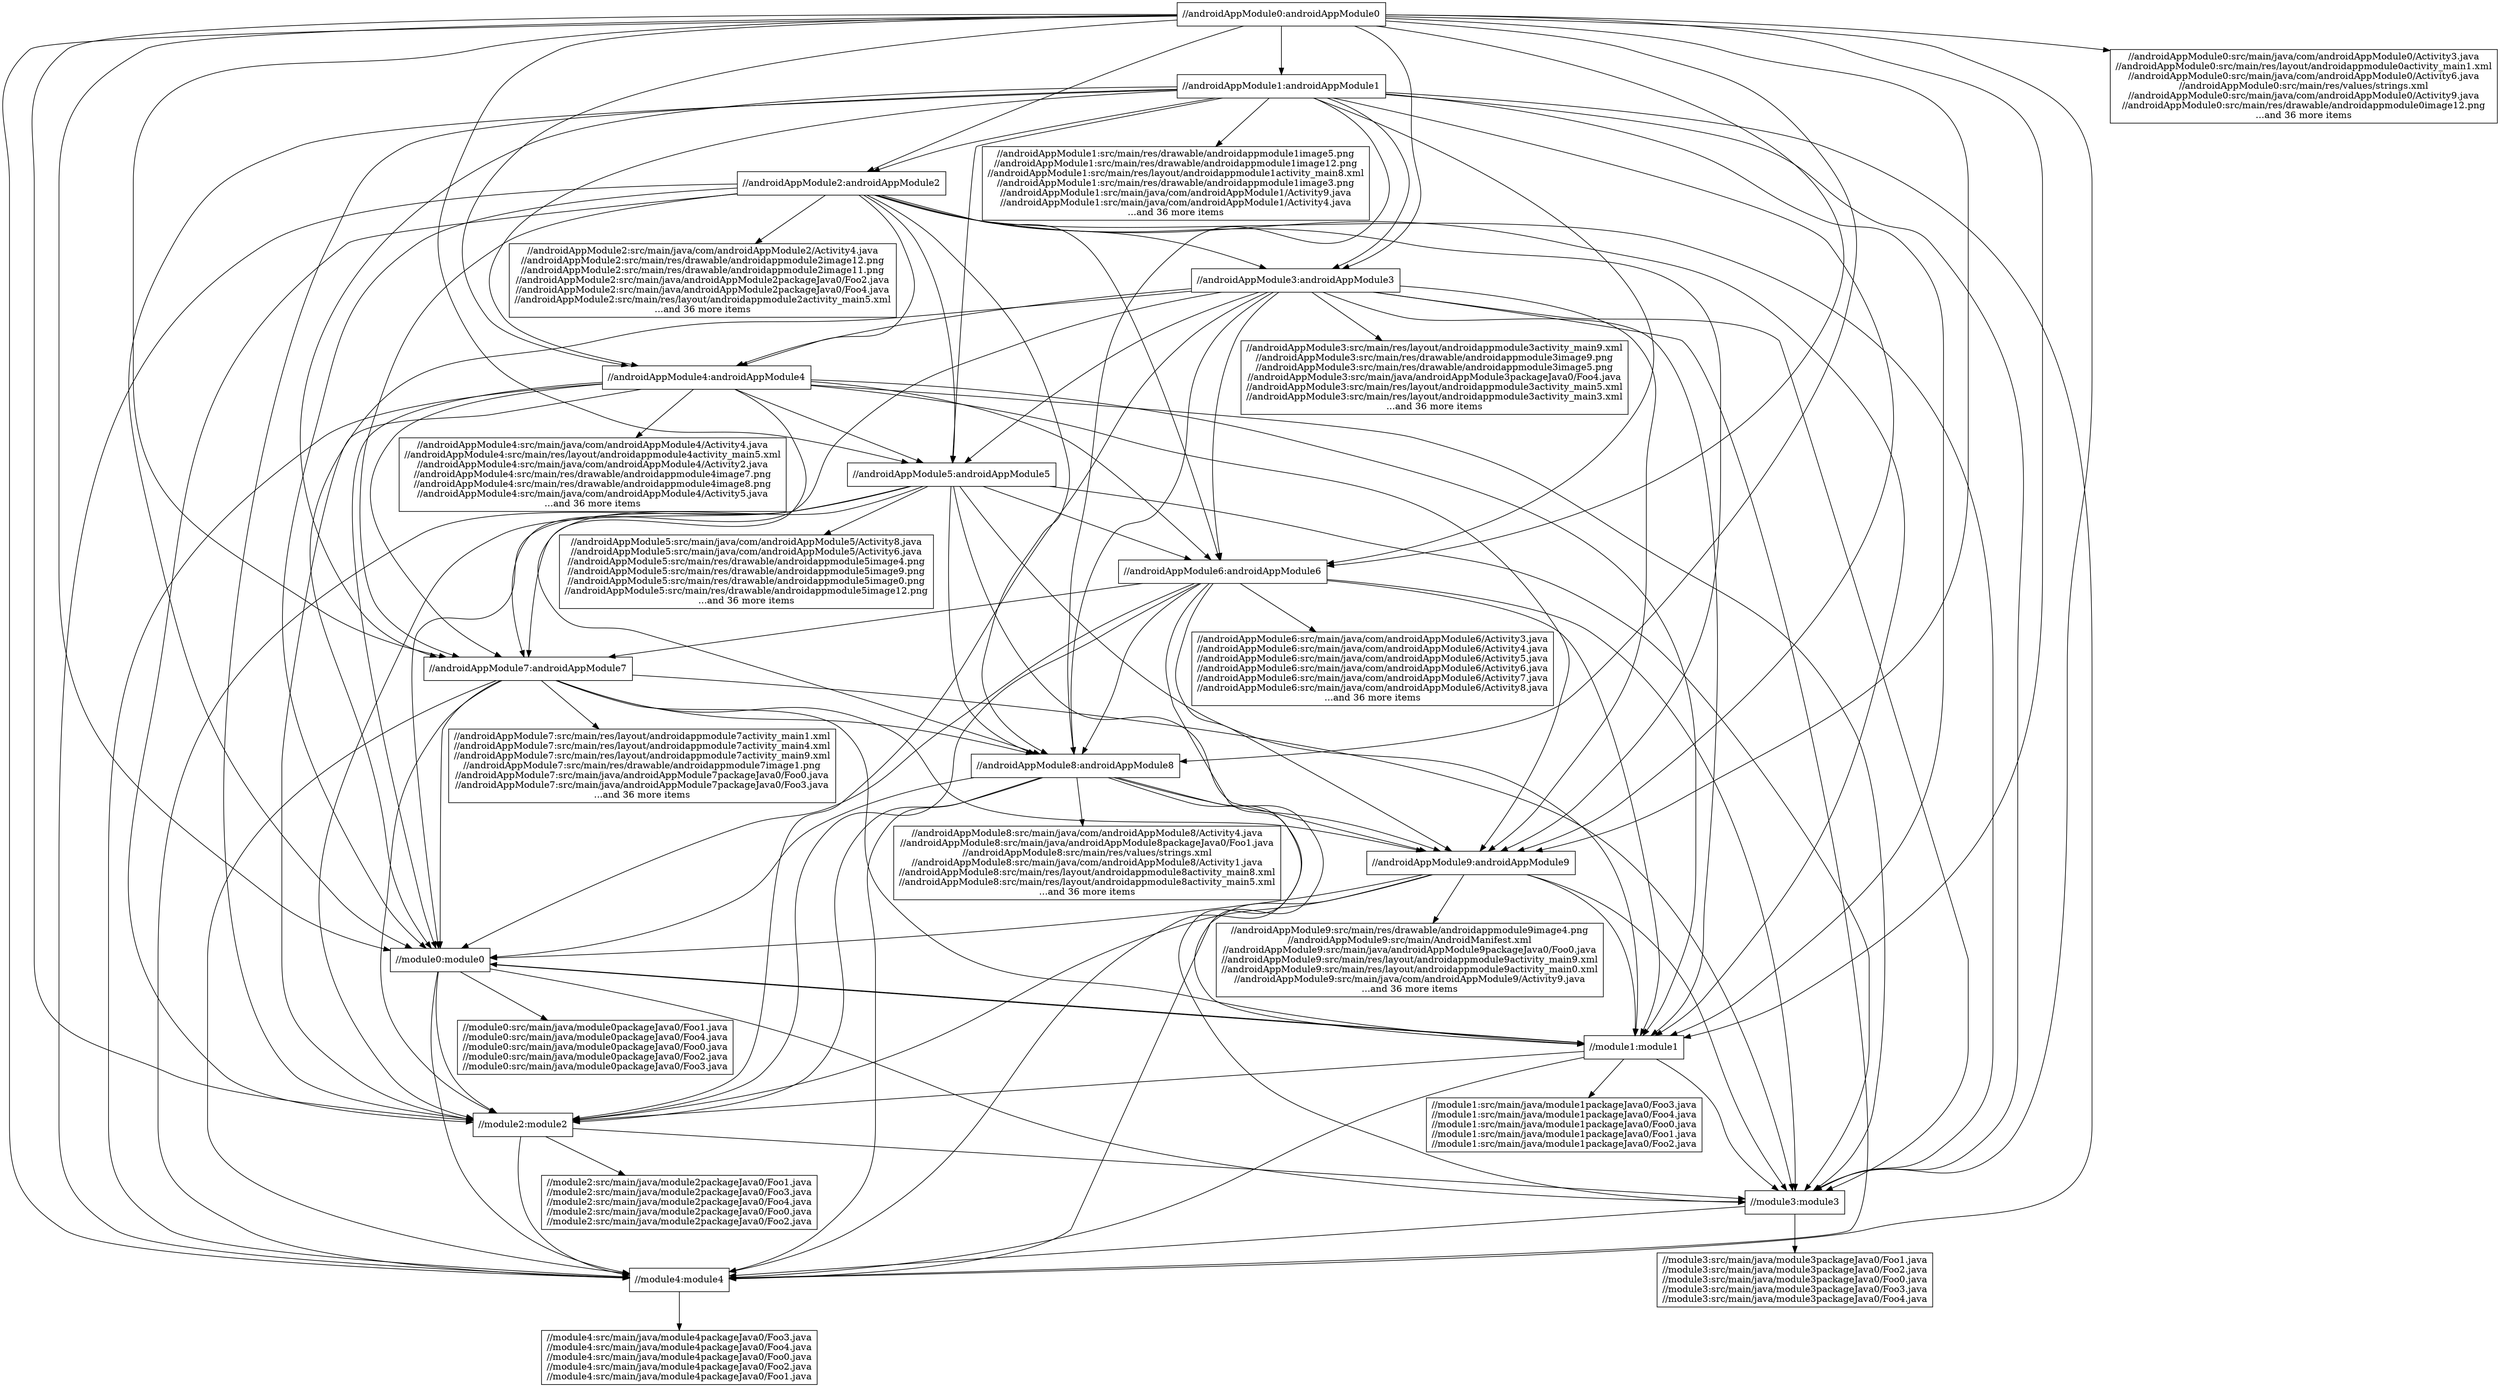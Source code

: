 digraph mygraph {
  node [shape=box];
"//androidAppModule0:androidAppModule0"
"//androidAppModule0:androidAppModule0" -> "//androidAppModule1:androidAppModule1"
"//androidAppModule0:androidAppModule0" -> "//androidAppModule2:androidAppModule2"
"//androidAppModule0:androidAppModule0" -> "//androidAppModule3:androidAppModule3"
"//androidAppModule0:androidAppModule0" -> "//androidAppModule4:androidAppModule4"
"//androidAppModule0:androidAppModule0" -> "//androidAppModule5:androidAppModule5"
"//androidAppModule0:androidAppModule0" -> "//androidAppModule6:androidAppModule6"
"//androidAppModule0:androidAppModule0" -> "//androidAppModule7:androidAppModule7"
"//androidAppModule0:androidAppModule0" -> "//androidAppModule8:androidAppModule8"
"//androidAppModule0:androidAppModule0" -> "//androidAppModule9:androidAppModule9"
"//androidAppModule0:androidAppModule0" -> "//module0:module0"
"//androidAppModule0:androidAppModule0" -> "//module1:module1"
"//androidAppModule0:androidAppModule0" -> "//module2:module2"
"//androidAppModule0:androidAppModule0" -> "//module3:module3"
"//androidAppModule0:androidAppModule0" -> "//androidAppModule0:src/main/java/com/androidAppModule0/Activity3.java\n//androidAppModule0:src/main/res/layout/androidappmodule0activity_main1.xml\n//androidAppModule0:src/main/java/com/androidAppModule0/Activity6.java\n//androidAppModule0:src/main/res/values/strings.xml\n//androidAppModule0:src/main/java/com/androidAppModule0/Activity9.java\n//androidAppModule0:src/main/res/drawable/androidappmodule0image12.png\n...and 36 more items"
"//androidAppModule0:androidAppModule0" -> "//module4:module4"
"//androidAppModule0:src/main/java/com/androidAppModule0/Activity3.java\n//androidAppModule0:src/main/res/layout/androidappmodule0activity_main1.xml\n//androidAppModule0:src/main/java/com/androidAppModule0/Activity6.java\n//androidAppModule0:src/main/res/values/strings.xml\n//androidAppModule0:src/main/java/com/androidAppModule0/Activity9.java\n//androidAppModule0:src/main/res/drawable/androidappmodule0image12.png\n...and 36 more items"
"//androidAppModule1:androidAppModule1"
"//androidAppModule1:androidAppModule1" -> "//androidAppModule3:androidAppModule3"
"//androidAppModule1:androidAppModule1" -> "//androidAppModule4:androidAppModule4"
"//androidAppModule1:androidAppModule1" -> "//androidAppModule5:androidAppModule5"
"//androidAppModule1:androidAppModule1" -> "//androidAppModule6:androidAppModule6"
"//androidAppModule1:androidAppModule1" -> "//androidAppModule7:androidAppModule7"
"//androidAppModule1:androidAppModule1" -> "//androidAppModule8:androidAppModule8"
"//androidAppModule1:androidAppModule1" -> "//androidAppModule9:androidAppModule9"
"//androidAppModule1:androidAppModule1" -> "//androidAppModule2:androidAppModule2"
"//androidAppModule1:androidAppModule1" -> "//module0:module0"
"//androidAppModule1:androidAppModule1" -> "//module1:module1"
"//androidAppModule1:androidAppModule1" -> "//androidAppModule1:src/main/res/drawable/androidappmodule1image5.png\n//androidAppModule1:src/main/res/drawable/androidappmodule1image12.png\n//androidAppModule1:src/main/res/layout/androidappmodule1activity_main8.xml\n//androidAppModule1:src/main/res/drawable/androidappmodule1image3.png\n//androidAppModule1:src/main/java/com/androidAppModule1/Activity9.java\n//androidAppModule1:src/main/java/com/androidAppModule1/Activity4.java\n...and 36 more items"
"//androidAppModule1:androidAppModule1" -> "//module2:module2"
"//androidAppModule1:androidAppModule1" -> "//module3:module3"
"//androidAppModule1:androidAppModule1" -> "//module4:module4"
"//androidAppModule2:androidAppModule2"
"//androidAppModule2:androidAppModule2" -> "//androidAppModule3:androidAppModule3"
"//androidAppModule2:androidAppModule2" -> "//androidAppModule4:androidAppModule4"
"//androidAppModule2:androidAppModule2" -> "//androidAppModule5:androidAppModule5"
"//androidAppModule2:androidAppModule2" -> "//androidAppModule6:androidAppModule6"
"//androidAppModule2:androidAppModule2" -> "//androidAppModule7:androidAppModule7"
"//androidAppModule2:androidAppModule2" -> "//androidAppModule8:androidAppModule8"
"//androidAppModule2:androidAppModule2" -> "//androidAppModule9:androidAppModule9"
"//androidAppModule2:androidAppModule2" -> "//module0:module0"
"//androidAppModule2:androidAppModule2" -> "//module1:module1"
"//androidAppModule2:androidAppModule2" -> "//module2:module2"
"//androidAppModule2:androidAppModule2" -> "//androidAppModule2:src/main/java/com/androidAppModule2/Activity4.java\n//androidAppModule2:src/main/res/drawable/androidappmodule2image12.png\n//androidAppModule2:src/main/res/drawable/androidappmodule2image11.png\n//androidAppModule2:src/main/java/androidAppModule2packageJava0/Foo2.java\n//androidAppModule2:src/main/java/androidAppModule2packageJava0/Foo4.java\n//androidAppModule2:src/main/res/layout/androidappmodule2activity_main5.xml\n...and 36 more items"
"//androidAppModule2:androidAppModule2" -> "//module3:module3"
"//androidAppModule2:androidAppModule2" -> "//module4:module4"
"//androidAppModule2:src/main/java/com/androidAppModule2/Activity4.java\n//androidAppModule2:src/main/res/drawable/androidappmodule2image12.png\n//androidAppModule2:src/main/res/drawable/androidappmodule2image11.png\n//androidAppModule2:src/main/java/androidAppModule2packageJava0/Foo2.java\n//androidAppModule2:src/main/java/androidAppModule2packageJava0/Foo4.java\n//androidAppModule2:src/main/res/layout/androidappmodule2activity_main5.xml\n...and 36 more items"
"//androidAppModule3:androidAppModule3"
"//androidAppModule3:androidAppModule3" -> "//androidAppModule4:androidAppModule4"
"//androidAppModule3:androidAppModule3" -> "//androidAppModule5:androidAppModule5"
"//androidAppModule3:androidAppModule3" -> "//androidAppModule6:androidAppModule6"
"//androidAppModule3:androidAppModule3" -> "//androidAppModule7:androidAppModule7"
"//androidAppModule3:androidAppModule3" -> "//androidAppModule8:androidAppModule8"
"//androidAppModule3:androidAppModule3" -> "//androidAppModule9:androidAppModule9"
"//androidAppModule3:androidAppModule3" -> "//module0:module0"
"//androidAppModule3:androidAppModule3" -> "//module1:module1"
"//androidAppModule3:androidAppModule3" -> "//module2:module2"
"//androidAppModule3:androidAppModule3" -> "//module3:module3"
"//androidAppModule3:androidAppModule3" -> "//androidAppModule3:src/main/res/layout/androidappmodule3activity_main9.xml\n//androidAppModule3:src/main/res/drawable/androidappmodule3image9.png\n//androidAppModule3:src/main/res/drawable/androidappmodule3image5.png\n//androidAppModule3:src/main/java/androidAppModule3packageJava0/Foo4.java\n//androidAppModule3:src/main/res/layout/androidappmodule3activity_main5.xml\n//androidAppModule3:src/main/res/layout/androidappmodule3activity_main3.xml\n...and 36 more items"
"//androidAppModule3:androidAppModule3" -> "//module4:module4"
"//androidAppModule3:src/main/res/layout/androidappmodule3activity_main9.xml\n//androidAppModule3:src/main/res/drawable/androidappmodule3image9.png\n//androidAppModule3:src/main/res/drawable/androidappmodule3image5.png\n//androidAppModule3:src/main/java/androidAppModule3packageJava0/Foo4.java\n//androidAppModule3:src/main/res/layout/androidappmodule3activity_main5.xml\n//androidAppModule3:src/main/res/layout/androidappmodule3activity_main3.xml\n...and 36 more items"
"//androidAppModule4:androidAppModule4"
"//androidAppModule4:androidAppModule4" -> "//androidAppModule5:androidAppModule5"
"//androidAppModule4:androidAppModule4" -> "//androidAppModule6:androidAppModule6"
"//androidAppModule4:androidAppModule4" -> "//androidAppModule7:androidAppModule7"
"//androidAppModule4:androidAppModule4" -> "//androidAppModule8:androidAppModule8"
"//androidAppModule4:androidAppModule4" -> "//androidAppModule9:androidAppModule9"
"//androidAppModule4:androidAppModule4" -> "//module0:module0"
"//androidAppModule4:androidAppModule4" -> "//module1:module1"
"//androidAppModule4:androidAppModule4" -> "//module2:module2"
"//androidAppModule4:androidAppModule4" -> "//module3:module3"
"//androidAppModule4:androidAppModule4" -> "//androidAppModule4:src/main/java/com/androidAppModule4/Activity4.java\n//androidAppModule4:src/main/res/layout/androidappmodule4activity_main5.xml\n//androidAppModule4:src/main/java/com/androidAppModule4/Activity2.java\n//androidAppModule4:src/main/res/drawable/androidappmodule4image7.png\n//androidAppModule4:src/main/res/drawable/androidappmodule4image8.png\n//androidAppModule4:src/main/java/com/androidAppModule4/Activity5.java\n...and 36 more items"
"//androidAppModule4:androidAppModule4" -> "//module4:module4"
"//androidAppModule4:src/main/java/com/androidAppModule4/Activity4.java\n//androidAppModule4:src/main/res/layout/androidappmodule4activity_main5.xml\n//androidAppModule4:src/main/java/com/androidAppModule4/Activity2.java\n//androidAppModule4:src/main/res/drawable/androidappmodule4image7.png\n//androidAppModule4:src/main/res/drawable/androidappmodule4image8.png\n//androidAppModule4:src/main/java/com/androidAppModule4/Activity5.java\n...and 36 more items"
"//androidAppModule5:androidAppModule5"
"//androidAppModule5:androidAppModule5" -> "//androidAppModule6:androidAppModule6"
"//androidAppModule5:androidAppModule5" -> "//androidAppModule7:androidAppModule7"
"//androidAppModule5:androidAppModule5" -> "//androidAppModule8:androidAppModule8"
"//androidAppModule5:androidAppModule5" -> "//androidAppModule9:androidAppModule9"
"//androidAppModule5:androidAppModule5" -> "//module0:module0"
"//androidAppModule5:androidAppModule5" -> "//module2:module2"
"//androidAppModule5:androidAppModule5" -> "//androidAppModule5:src/main/java/com/androidAppModule5/Activity8.java\n//androidAppModule5:src/main/java/com/androidAppModule5/Activity6.java\n//androidAppModule5:src/main/res/drawable/androidappmodule5image4.png\n//androidAppModule5:src/main/res/drawable/androidappmodule5image9.png\n//androidAppModule5:src/main/res/drawable/androidappmodule5image0.png\n//androidAppModule5:src/main/res/drawable/androidappmodule5image12.png\n...and 36 more items"
"//androidAppModule5:androidAppModule5" -> "//module3:module3"
"//androidAppModule5:androidAppModule5" -> "//module1:module1"
"//androidAppModule5:androidAppModule5" -> "//module4:module4"
"//androidAppModule5:src/main/java/com/androidAppModule5/Activity8.java\n//androidAppModule5:src/main/java/com/androidAppModule5/Activity6.java\n//androidAppModule5:src/main/res/drawable/androidappmodule5image4.png\n//androidAppModule5:src/main/res/drawable/androidappmodule5image9.png\n//androidAppModule5:src/main/res/drawable/androidappmodule5image0.png\n//androidAppModule5:src/main/res/drawable/androidappmodule5image12.png\n...and 36 more items"
"//androidAppModule6:androidAppModule6"
"//androidAppModule6:androidAppModule6" -> "//androidAppModule7:androidAppModule7"
"//androidAppModule6:androidAppModule6" -> "//androidAppModule8:androidAppModule8"
"//androidAppModule6:androidAppModule6" -> "//androidAppModule9:androidAppModule9"
"//androidAppModule6:androidAppModule6" -> "//module0:module0"
"//androidAppModule6:androidAppModule6" -> "//module1:module1"
"//androidAppModule6:androidAppModule6" -> "//module2:module2"
"//androidAppModule6:androidAppModule6" -> "//module3:module3"
"//androidAppModule6:androidAppModule6" -> "//androidAppModule6:src/main/java/com/androidAppModule6/Activity3.java\n//androidAppModule6:src/main/java/com/androidAppModule6/Activity4.java\n//androidAppModule6:src/main/java/com/androidAppModule6/Activity5.java\n//androidAppModule6:src/main/java/com/androidAppModule6/Activity6.java\n//androidAppModule6:src/main/java/com/androidAppModule6/Activity7.java\n//androidAppModule6:src/main/java/com/androidAppModule6/Activity8.java\n...and 36 more items"
"//androidAppModule6:androidAppModule6" -> "//module4:module4"
"//androidAppModule6:src/main/java/com/androidAppModule6/Activity3.java\n//androidAppModule6:src/main/java/com/androidAppModule6/Activity4.java\n//androidAppModule6:src/main/java/com/androidAppModule6/Activity5.java\n//androidAppModule6:src/main/java/com/androidAppModule6/Activity6.java\n//androidAppModule6:src/main/java/com/androidAppModule6/Activity7.java\n//androidAppModule6:src/main/java/com/androidAppModule6/Activity8.java\n...and 36 more items"
"//androidAppModule7:androidAppModule7"
"//androidAppModule7:androidAppModule7" -> "//androidAppModule9:androidAppModule9"
"//androidAppModule7:androidAppModule7" -> "//module0:module0"
"//androidAppModule7:androidAppModule7" -> "//androidAppModule8:androidAppModule8"
"//androidAppModule7:androidAppModule7" -> "//module2:module2"
"//androidAppModule7:androidAppModule7" -> "//module1:module1"
"//androidAppModule7:androidAppModule7" -> "//androidAppModule7:src/main/res/layout/androidappmodule7activity_main1.xml\n//androidAppModule7:src/main/res/layout/androidappmodule7activity_main4.xml\n//androidAppModule7:src/main/res/layout/androidappmodule7activity_main9.xml\n//androidAppModule7:src/main/res/drawable/androidappmodule7image1.png\n//androidAppModule7:src/main/java/androidAppModule7packageJava0/Foo0.java\n//androidAppModule7:src/main/java/androidAppModule7packageJava0/Foo3.java\n...and 36 more items"
"//androidAppModule7:androidAppModule7" -> "//module3:module3"
"//androidAppModule7:androidAppModule7" -> "//module4:module4"
"//androidAppModule7:src/main/res/layout/androidappmodule7activity_main1.xml\n//androidAppModule7:src/main/res/layout/androidappmodule7activity_main4.xml\n//androidAppModule7:src/main/res/layout/androidappmodule7activity_main9.xml\n//androidAppModule7:src/main/res/drawable/androidappmodule7image1.png\n//androidAppModule7:src/main/java/androidAppModule7packageJava0/Foo0.java\n//androidAppModule7:src/main/java/androidAppModule7packageJava0/Foo3.java\n...and 36 more items"
"//androidAppModule8:androidAppModule8"
"//androidAppModule8:androidAppModule8" -> "//androidAppModule9:androidAppModule9"
"//androidAppModule8:androidAppModule8" -> "//androidAppModule8:src/main/java/com/androidAppModule8/Activity4.java\n//androidAppModule8:src/main/java/androidAppModule8packageJava0/Foo1.java\n//androidAppModule8:src/main/res/values/strings.xml\n//androidAppModule8:src/main/java/com/androidAppModule8/Activity1.java\n//androidAppModule8:src/main/res/layout/androidappmodule8activity_main8.xml\n//androidAppModule8:src/main/res/layout/androidappmodule8activity_main5.xml\n...and 36 more items"
"//androidAppModule8:androidAppModule8" -> "//module0:module0"
"//androidAppModule8:androidAppModule8" -> "//module1:module1"
"//androidAppModule8:androidAppModule8" -> "//module2:module2"
"//androidAppModule8:androidAppModule8" -> "//module3:module3"
"//androidAppModule8:androidAppModule8" -> "//module4:module4"
"//androidAppModule8:src/main/java/com/androidAppModule8/Activity4.java\n//androidAppModule8:src/main/java/androidAppModule8packageJava0/Foo1.java\n//androidAppModule8:src/main/res/values/strings.xml\n//androidAppModule8:src/main/java/com/androidAppModule8/Activity1.java\n//androidAppModule8:src/main/res/layout/androidappmodule8activity_main8.xml\n//androidAppModule8:src/main/res/layout/androidappmodule8activity_main5.xml\n...and 36 more items"
"//androidAppModule9:androidAppModule9"
"//androidAppModule9:androidAppModule9" -> "//module0:module0"
"//androidAppModule9:androidAppModule9" -> "//module1:module1"
"//androidAppModule9:androidAppModule9" -> "//module2:module2"
"//androidAppModule9:androidAppModule9" -> "//module3:module3"
"//androidAppModule9:androidAppModule9" -> "//androidAppModule9:src/main/res/drawable/androidappmodule9image4.png\n//androidAppModule9:src/main/AndroidManifest.xml\n//androidAppModule9:src/main/java/androidAppModule9packageJava0/Foo0.java\n//androidAppModule9:src/main/res/layout/androidappmodule9activity_main9.xml\n//androidAppModule9:src/main/res/layout/androidappmodule9activity_main0.xml\n//androidAppModule9:src/main/java/com/androidAppModule9/Activity9.java\n...and 36 more items"
"//androidAppModule9:androidAppModule9" -> "//module4:module4"
"//androidAppModule9:src/main/res/drawable/androidappmodule9image4.png\n//androidAppModule9:src/main/AndroidManifest.xml\n//androidAppModule9:src/main/java/androidAppModule9packageJava0/Foo0.java\n//androidAppModule9:src/main/res/layout/androidappmodule9activity_main9.xml\n//androidAppModule9:src/main/res/layout/androidappmodule9activity_main0.xml\n//androidAppModule9:src/main/java/com/androidAppModule9/Activity9.java\n...and 36 more items"
"//module0:module0"
"//module0:module0" -> "//module4:module4"
"//module0:module0" -> "//module1:module1"
"//module0:module0" -> "//module2:module2"
"//module0:module0" -> "//module0:src/main/java/module0packageJava0/Foo1.java\n//module0:src/main/java/module0packageJava0/Foo4.java\n//module0:src/main/java/module0packageJava0/Foo0.java\n//module0:src/main/java/module0packageJava0/Foo2.java\n//module0:src/main/java/module0packageJava0/Foo3.java"
"//module0:module0" -> "//module3:module3"
"//module0:src/main/java/module0packageJava0/Foo1.java\n//module0:src/main/java/module0packageJava0/Foo4.java\n//module0:src/main/java/module0packageJava0/Foo0.java\n//module0:src/main/java/module0packageJava0/Foo2.java\n//module0:src/main/java/module0packageJava0/Foo3.java"
"//module1:module1"
"//module1:module1" -> "//module0:module0"
"//module1:module1" -> "//module2:module2"
"//module1:module1" -> "//module3:module3"
"//module1:module1" -> "//module1:src/main/java/module1packageJava0/Foo3.java\n//module1:src/main/java/module1packageJava0/Foo4.java\n//module1:src/main/java/module1packageJava0/Foo0.java\n//module1:src/main/java/module1packageJava0/Foo1.java\n//module1:src/main/java/module1packageJava0/Foo2.java"
"//module1:module1" -> "//module4:module4"
"//module1:src/main/java/module1packageJava0/Foo3.java\n//module1:src/main/java/module1packageJava0/Foo4.java\n//module1:src/main/java/module1packageJava0/Foo0.java\n//module1:src/main/java/module1packageJava0/Foo1.java\n//module1:src/main/java/module1packageJava0/Foo2.java"
"//module2:module2"
"//module2:module2" -> "//module3:module3"
"//module2:module2" -> "//module2:src/main/java/module2packageJava0/Foo1.java\n//module2:src/main/java/module2packageJava0/Foo3.java\n//module2:src/main/java/module2packageJava0/Foo4.java\n//module2:src/main/java/module2packageJava0/Foo0.java\n//module2:src/main/java/module2packageJava0/Foo2.java"
"//module2:module2" -> "//module4:module4"
"//module2:src/main/java/module2packageJava0/Foo1.java\n//module2:src/main/java/module2packageJava0/Foo3.java\n//module2:src/main/java/module2packageJava0/Foo4.java\n//module2:src/main/java/module2packageJava0/Foo0.java\n//module2:src/main/java/module2packageJava0/Foo2.java"
"//module3:module3"
"//module3:module3" -> "//module3:src/main/java/module3packageJava0/Foo1.java\n//module3:src/main/java/module3packageJava0/Foo2.java\n//module3:src/main/java/module3packageJava0/Foo0.java\n//module3:src/main/java/module3packageJava0/Foo3.java\n//module3:src/main/java/module3packageJava0/Foo4.java"
"//module3:module3" -> "//module4:module4"
"//module4:module4"
"//module4:module4" -> "//module4:src/main/java/module4packageJava0/Foo3.java\n//module4:src/main/java/module4packageJava0/Foo4.java\n//module4:src/main/java/module4packageJava0/Foo0.java\n//module4:src/main/java/module4packageJava0/Foo2.java\n//module4:src/main/java/module4packageJava0/Foo1.java"
"//module4:src/main/java/module4packageJava0/Foo3.java\n//module4:src/main/java/module4packageJava0/Foo4.java\n//module4:src/main/java/module4packageJava0/Foo0.java\n//module4:src/main/java/module4packageJava0/Foo2.java\n//module4:src/main/java/module4packageJava0/Foo1.java"
"//module3:src/main/java/module3packageJava0/Foo1.java\n//module3:src/main/java/module3packageJava0/Foo2.java\n//module3:src/main/java/module3packageJava0/Foo0.java\n//module3:src/main/java/module3packageJava0/Foo3.java\n//module3:src/main/java/module3packageJava0/Foo4.java"
"//androidAppModule1:src/main/res/drawable/androidappmodule1image5.png\n//androidAppModule1:src/main/res/drawable/androidappmodule1image12.png\n//androidAppModule1:src/main/res/layout/androidappmodule1activity_main8.xml\n//androidAppModule1:src/main/res/drawable/androidappmodule1image3.png\n//androidAppModule1:src/main/java/com/androidAppModule1/Activity9.java\n//androidAppModule1:src/main/java/com/androidAppModule1/Activity4.java\n...and 36 more items"
}
